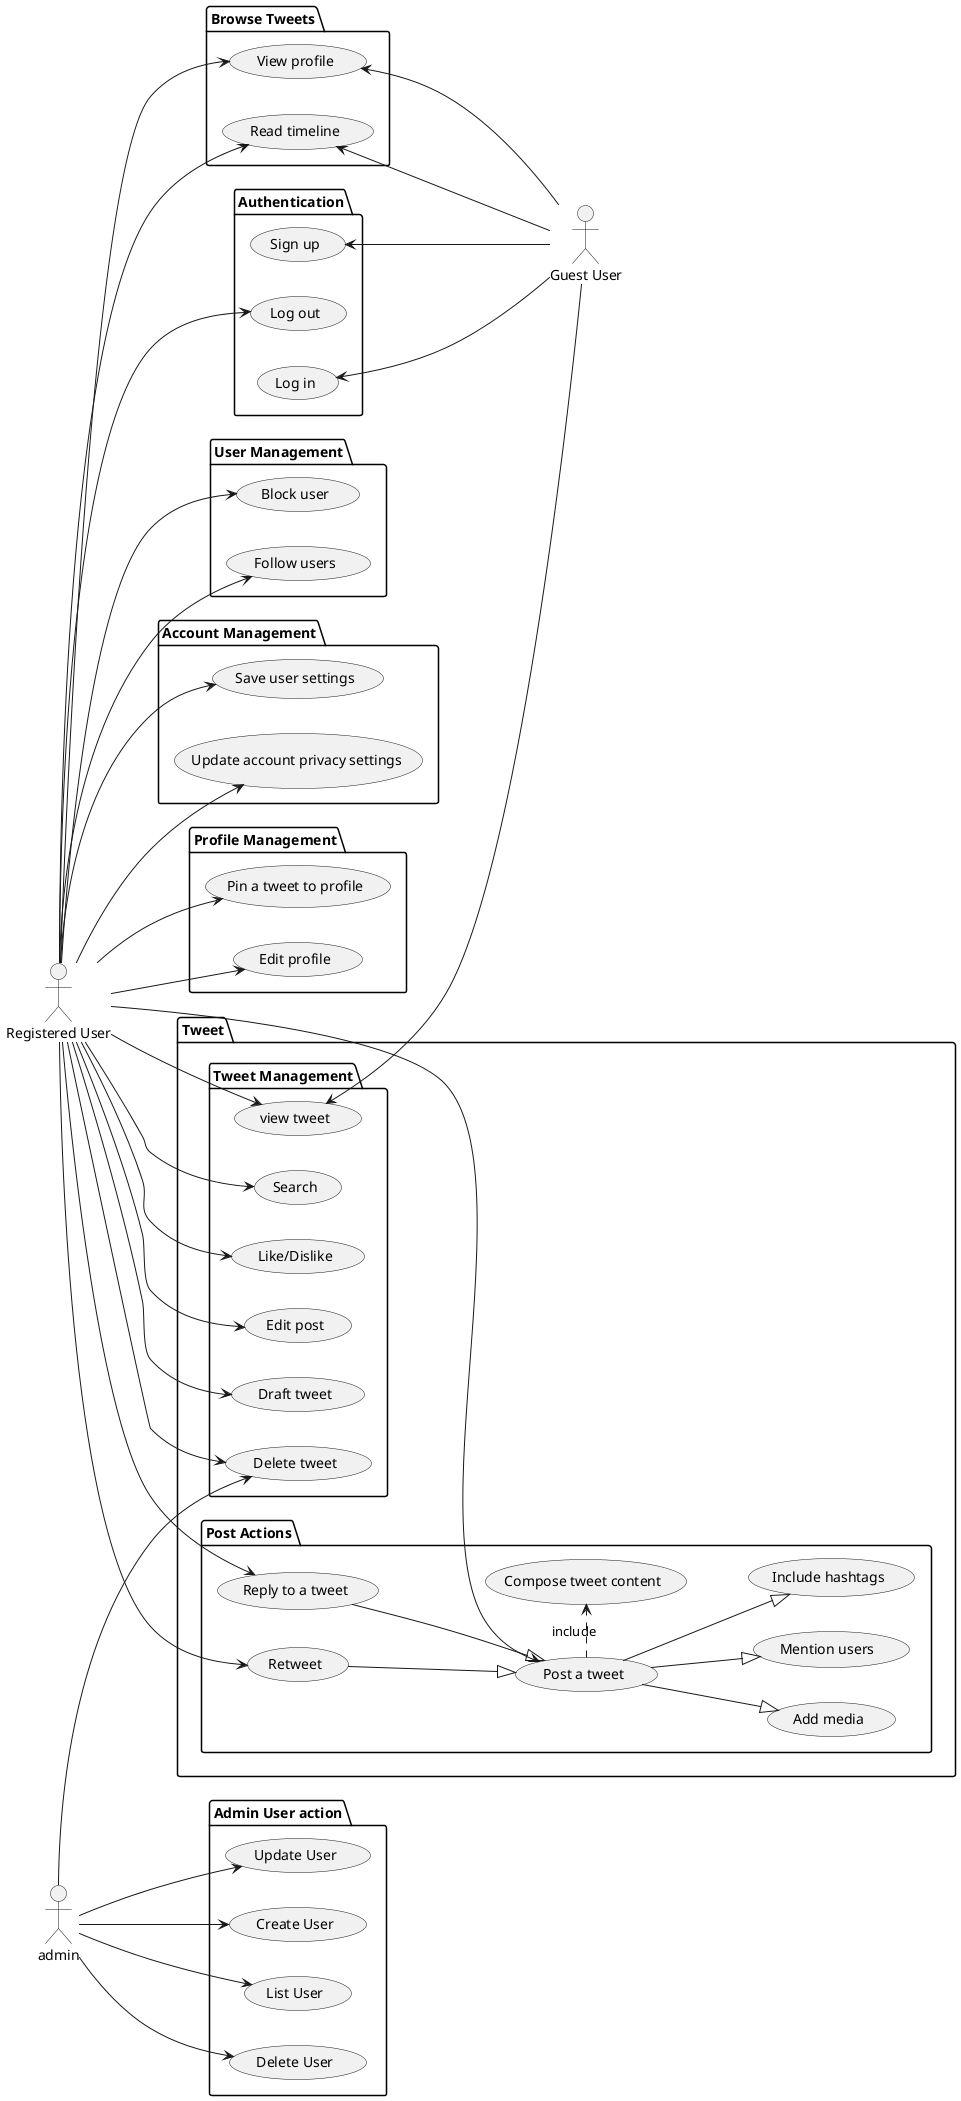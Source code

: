 @startuml use-case
left to right direction
actor "Registered User" as user
actor "Guest User" as guest
package Tweet{
  package "Tweet Management" {
    usecase "Edit post" as edit_post
    usecase "Draft tweet" as draft_tweet
    usecase "view tweet" as view_tweet
    usecase "Search" as search
    usecase "Like/Dislike" as like_dislike
    usecase "Delete tweet" as delete_tweet
  }
  package "Post Actions" {
    usecase "Post a tweet" as post_tweet
    usecase "Compose tweet content" as compose_content
    usecase "Add media" as add_media
    usecase "Mention users " as mention_users
    usecase "Include hashtags" as include_hashtags
    usecase "Reply to a tweet" as reply_tweet
    usecase "Retweet" as retweet
  }
}

package "Authentication" {
  usecase "Log in" as log_in
  usecase "Log out" as log_out
  usecase "Sign up" as sign_up
}

package "Browse Tweets" {
  usecase "Read timeline" as read_timeline
  usecase "View profile" as view_profile
}

package "Profile Management" {
  usecase "Edit profile" as edit_profile
  usecase "Pin a tweet to profile" as pin_tweet
}


package "User Management" {

 usecase "Block user" as block_user
 usecase "Follow users" as follow_users
}

package "Admin User action" {
 usecase "Create User" as create_user
 usecase "List User" as list_user
 usecase "Delete User" as delete_user
 usecase "Update User" as update_user
}

package "Account Management" {
usecase "Save user settings" as save_settings
  usecase "Update account privacy settings" as update_privacy
}

admin --> create_user
admin --> list_user
admin --> delete_user
admin --> delete_tweet
admin --> update_user


user --> post_tweet
post_tweet .> compose_content : include
post_tweet --|> add_media
post_tweet --|> mention_users
post_tweet --|> include_hashtags

user --> read_timeline
read_timeline <-- guest
view_tweet <-- guest

log_in <-- guest
user --> log_out
sign_up <-- guest

user --> save_settings
user --> edit_post
user --> edit_profile
user --> reply_tweet

user --> draft_tweet
user --> view_tweet
user --> search
user --> like_dislike
user --> block_user
user --> retweet
user --> view_profile
view_profile <-- guest

user --> follow_users
retweet --|> post_tweet
reply_tweet --|> post_tweet

user --> pin_tweet
user --> update_privacy
user --> delete_tweet
@enduml
